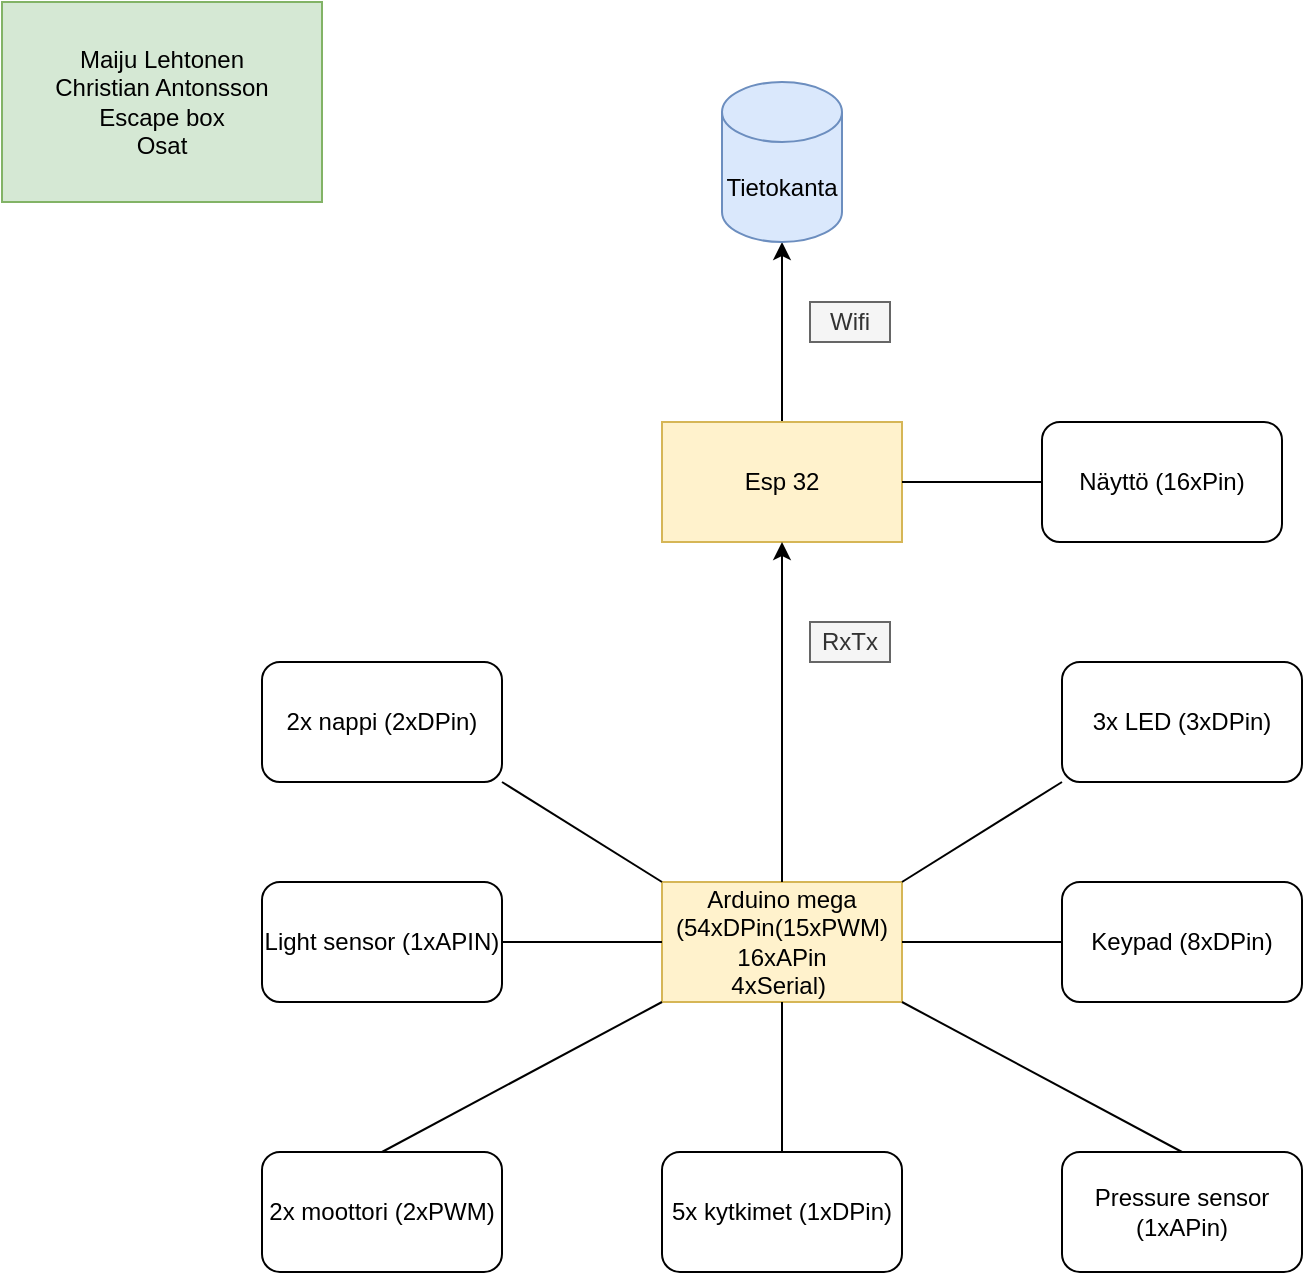 <mxfile version="14.2.6" type="device"><diagram id="I92KA2fEmvEQmYwzW3Pr" name="Page-1"><mxGraphModel dx="1422" dy="762" grid="1" gridSize="10" guides="1" tooltips="1" connect="1" arrows="1" fold="1" page="1" pageScale="1" pageWidth="827" pageHeight="1169" math="0" shadow="0"><root><mxCell id="0"/><mxCell id="1" parent="0"/><mxCell id="D95M3OJ1MbKoL7p-0Spb-26" style="edgeStyle=orthogonalEdgeStyle;rounded=0;orthogonalLoop=1;jettySize=auto;html=1;exitX=0.5;exitY=0;exitDx=0;exitDy=0;entryX=0.5;entryY=1;entryDx=0;entryDy=0;entryPerimeter=0;" edge="1" parent="1" source="D95M3OJ1MbKoL7p-0Spb-1" target="D95M3OJ1MbKoL7p-0Spb-10"><mxGeometry relative="1" as="geometry"/></mxCell><mxCell id="D95M3OJ1MbKoL7p-0Spb-1" value="Esp 32" style="rounded=0;whiteSpace=wrap;html=1;fillColor=#fff2cc;strokeColor=#d6b656;" vertex="1" parent="1"><mxGeometry x="340" y="220" width="120" height="60" as="geometry"/></mxCell><mxCell id="D95M3OJ1MbKoL7p-0Spb-2" value="Arduino mega&lt;br&gt;(54xDPin(15xPWM)&lt;br&gt;16xAPin&lt;br&gt;4xSerial)&amp;nbsp;" style="rounded=0;whiteSpace=wrap;html=1;fillColor=#fff2cc;strokeColor=#d6b656;" vertex="1" parent="1"><mxGeometry x="340" y="450" width="120" height="60" as="geometry"/></mxCell><mxCell id="D95M3OJ1MbKoL7p-0Spb-3" value="" style="endArrow=classic;html=1;entryX=0.5;entryY=1;entryDx=0;entryDy=0;exitX=0.5;exitY=0;exitDx=0;exitDy=0;" edge="1" parent="1" source="D95M3OJ1MbKoL7p-0Spb-2" target="D95M3OJ1MbKoL7p-0Spb-1"><mxGeometry width="50" height="50" relative="1" as="geometry"><mxPoint x="390" y="420" as="sourcePoint"/><mxPoint x="440" y="370" as="targetPoint"/><Array as="points"/></mxGeometry></mxCell><mxCell id="D95M3OJ1MbKoL7p-0Spb-4" value="RxTx" style="text;html=1;strokeColor=#666666;fillColor=#f5f5f5;align=center;verticalAlign=middle;whiteSpace=wrap;rounded=0;fontColor=#333333;" vertex="1" parent="1"><mxGeometry x="414" y="320" width="40" height="20" as="geometry"/></mxCell><mxCell id="D95M3OJ1MbKoL7p-0Spb-5" value="Näyttö (16xPin)" style="rounded=1;whiteSpace=wrap;html=1;" vertex="1" parent="1"><mxGeometry x="530" y="220" width="120" height="60" as="geometry"/></mxCell><mxCell id="D95M3OJ1MbKoL7p-0Spb-7" value="" style="endArrow=none;html=1;entryX=0;entryY=0.5;entryDx=0;entryDy=0;" edge="1" parent="1" source="D95M3OJ1MbKoL7p-0Spb-1" target="D95M3OJ1MbKoL7p-0Spb-5"><mxGeometry width="50" height="50" relative="1" as="geometry"><mxPoint x="460" y="230" as="sourcePoint"/><mxPoint x="530.711" y="180" as="targetPoint"/></mxGeometry></mxCell><mxCell id="D95M3OJ1MbKoL7p-0Spb-10" value="Tietokanta" style="shape=cylinder3;whiteSpace=wrap;html=1;boundedLbl=1;backgroundOutline=1;size=15;fillColor=#dae8fc;strokeColor=#6c8ebf;" vertex="1" parent="1"><mxGeometry x="370" y="50" width="60" height="80" as="geometry"/></mxCell><mxCell id="D95M3OJ1MbKoL7p-0Spb-11" value="Keypad (8xDPin)" style="rounded=1;whiteSpace=wrap;html=1;" vertex="1" parent="1"><mxGeometry x="540" y="450" width="120" height="60" as="geometry"/></mxCell><mxCell id="D95M3OJ1MbKoL7p-0Spb-12" value="Pressure sensor (1xAPin)" style="rounded=1;whiteSpace=wrap;html=1;" vertex="1" parent="1"><mxGeometry x="540" y="585" width="120" height="60" as="geometry"/></mxCell><mxCell id="D95M3OJ1MbKoL7p-0Spb-13" value="2x moottori (2xPWM)" style="rounded=1;whiteSpace=wrap;html=1;" vertex="1" parent="1"><mxGeometry x="140" y="585" width="120" height="60" as="geometry"/></mxCell><mxCell id="D95M3OJ1MbKoL7p-0Spb-14" value="Light sensor (1xAPIN)" style="rounded=1;whiteSpace=wrap;html=1;" vertex="1" parent="1"><mxGeometry x="140" y="450" width="120" height="60" as="geometry"/></mxCell><mxCell id="D95M3OJ1MbKoL7p-0Spb-15" value="5x kytkimet (1xDPin)" style="rounded=1;whiteSpace=wrap;html=1;" vertex="1" parent="1"><mxGeometry x="340" y="585" width="120" height="60" as="geometry"/></mxCell><mxCell id="D95M3OJ1MbKoL7p-0Spb-18" value="" style="endArrow=none;html=1;exitX=0.5;exitY=0;exitDx=0;exitDy=0;entryX=0.5;entryY=1;entryDx=0;entryDy=0;" edge="1" parent="1" source="D95M3OJ1MbKoL7p-0Spb-15" target="D95M3OJ1MbKoL7p-0Spb-2"><mxGeometry width="50" height="50" relative="1" as="geometry"><mxPoint x="370" y="500" as="sourcePoint"/><mxPoint x="420" y="450" as="targetPoint"/></mxGeometry></mxCell><mxCell id="D95M3OJ1MbKoL7p-0Spb-19" value="" style="endArrow=none;html=1;exitX=0.5;exitY=0;exitDx=0;exitDy=0;entryX=1;entryY=1;entryDx=0;entryDy=0;" edge="1" parent="1" source="D95M3OJ1MbKoL7p-0Spb-12" target="D95M3OJ1MbKoL7p-0Spb-2"><mxGeometry width="50" height="50" relative="1" as="geometry"><mxPoint x="600" y="500" as="sourcePoint"/><mxPoint x="650" y="450" as="targetPoint"/></mxGeometry></mxCell><mxCell id="D95M3OJ1MbKoL7p-0Spb-20" value="" style="endArrow=none;html=1;exitX=0.5;exitY=0;exitDx=0;exitDy=0;entryX=0;entryY=1;entryDx=0;entryDy=0;" edge="1" parent="1" source="D95M3OJ1MbKoL7p-0Spb-13" target="D95M3OJ1MbKoL7p-0Spb-2"><mxGeometry width="50" height="50" relative="1" as="geometry"><mxPoint x="170" y="500" as="sourcePoint"/><mxPoint x="220" y="450" as="targetPoint"/></mxGeometry></mxCell><mxCell id="D95M3OJ1MbKoL7p-0Spb-21" value="" style="endArrow=none;html=1;exitX=1;exitY=0.5;exitDx=0;exitDy=0;entryX=0;entryY=0.5;entryDx=0;entryDy=0;" edge="1" parent="1" source="D95M3OJ1MbKoL7p-0Spb-14" target="D95M3OJ1MbKoL7p-0Spb-2"><mxGeometry width="50" height="50" relative="1" as="geometry"><mxPoint x="280" y="430" as="sourcePoint"/><mxPoint x="330" y="380" as="targetPoint"/></mxGeometry></mxCell><mxCell id="D95M3OJ1MbKoL7p-0Spb-22" value="" style="endArrow=none;html=1;exitX=1;exitY=0.5;exitDx=0;exitDy=0;entryX=0;entryY=0.5;entryDx=0;entryDy=0;" edge="1" parent="1" source="D95M3OJ1MbKoL7p-0Spb-2" target="D95M3OJ1MbKoL7p-0Spb-11"><mxGeometry width="50" height="50" relative="1" as="geometry"><mxPoint x="490" y="430" as="sourcePoint"/><mxPoint x="540" y="380" as="targetPoint"/></mxGeometry></mxCell><mxCell id="D95M3OJ1MbKoL7p-0Spb-24" value="Wifi" style="text;html=1;strokeColor=#666666;fillColor=#f5f5f5;align=center;verticalAlign=middle;whiteSpace=wrap;rounded=0;fontColor=#333333;" vertex="1" parent="1"><mxGeometry x="414" y="160" width="40" height="20" as="geometry"/></mxCell><mxCell id="D95M3OJ1MbKoL7p-0Spb-27" value="2x nappi (2xDPin)" style="rounded=1;whiteSpace=wrap;html=1;" vertex="1" parent="1"><mxGeometry x="140" y="340" width="120" height="60" as="geometry"/></mxCell><mxCell id="D95M3OJ1MbKoL7p-0Spb-28" value="" style="endArrow=none;html=1;exitX=1;exitY=1;exitDx=0;exitDy=0;entryX=0;entryY=0;entryDx=0;entryDy=0;" edge="1" parent="1" source="D95M3OJ1MbKoL7p-0Spb-27" target="D95M3OJ1MbKoL7p-0Spb-2"><mxGeometry width="50" height="50" relative="1" as="geometry"><mxPoint x="270" y="380" as="sourcePoint"/><mxPoint x="320" y="330" as="targetPoint"/></mxGeometry></mxCell><mxCell id="D95M3OJ1MbKoL7p-0Spb-29" value="Maiju Lehtonen&lt;br&gt;Christian Antonsson&lt;br&gt;Escape box&lt;br&gt;Osat" style="rounded=0;whiteSpace=wrap;html=1;fillColor=#d5e8d4;strokeColor=#82b366;" vertex="1" parent="1"><mxGeometry x="10" y="10" width="160" height="100" as="geometry"/></mxCell><mxCell id="D95M3OJ1MbKoL7p-0Spb-30" value="3x LED (3xDPin)" style="rounded=1;whiteSpace=wrap;html=1;" vertex="1" parent="1"><mxGeometry x="540" y="340" width="120" height="60" as="geometry"/></mxCell><mxCell id="D95M3OJ1MbKoL7p-0Spb-31" value="" style="endArrow=none;html=1;entryX=0;entryY=1;entryDx=0;entryDy=0;exitX=1;exitY=0;exitDx=0;exitDy=0;" edge="1" parent="1" source="D95M3OJ1MbKoL7p-0Spb-2" target="D95M3OJ1MbKoL7p-0Spb-30"><mxGeometry width="50" height="50" relative="1" as="geometry"><mxPoint x="480" y="440" as="sourcePoint"/><mxPoint x="530" y="390" as="targetPoint"/></mxGeometry></mxCell></root></mxGraphModel></diagram></mxfile>